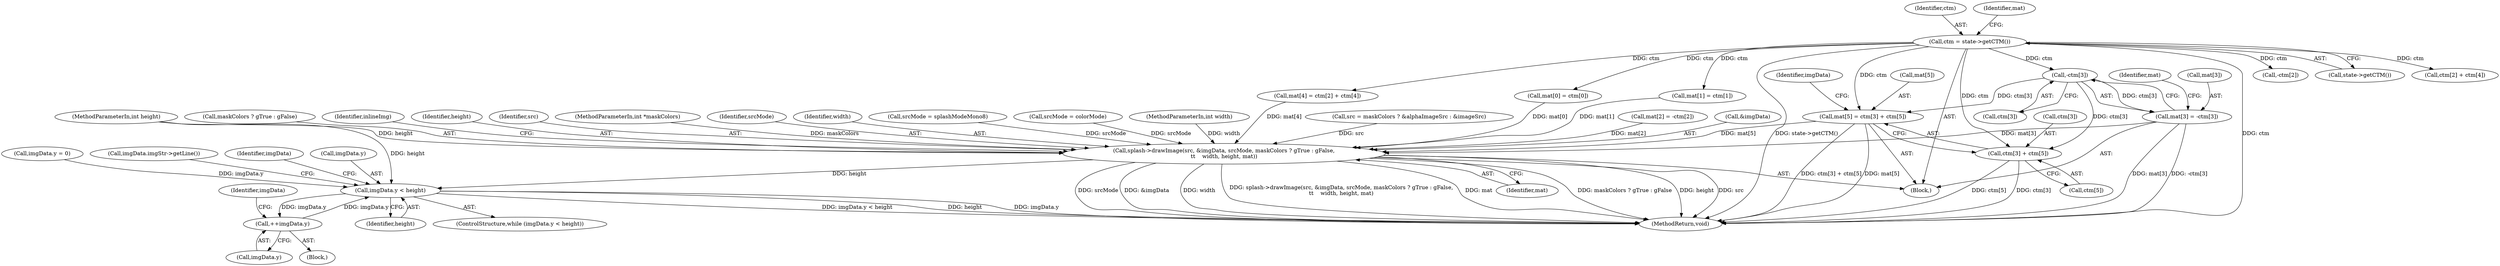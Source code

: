digraph "0_poppler_7b2d314a61fd0e12f47c62996cb49ec0d1ba747a_10@array" {
"1000150" [label="(Call,-ctm[3])"];
"1000121" [label="(Call,ctm = state->getCTM())"];
"1000146" [label="(Call,mat[3] = -ctm[3])"];
"1000534" [label="(Call,splash->drawImage(src, &imgData, srcMode, maskColors ? gTrue : gFalse,\n\t\t    width, height, mat))"];
"1000550" [label="(Call,imgData.y < height)"];
"1000557" [label="(Call,++imgData.y)"];
"1000165" [label="(Call,mat[5] = ctm[3] + ctm[5])"];
"1000169" [label="(Call,ctm[3] + ctm[5])"];
"1000556" [label="(Call,imgData.imgStr->getLine())"];
"1000109" [label="(Block,)"];
"1000142" [label="(Call,-ctm[2])"];
"1000558" [label="(Call,imgData.y)"];
"1000563" [label="(Identifier,imgData)"];
"1000539" [label="(Call,maskColors ? gTrue : gFalse)"];
"1000138" [label="(Call,mat[2] = -ctm[2])"];
"1000170" [label="(Call,ctm[3])"];
"1000151" [label="(Call,ctm[3])"];
"1000547" [label="(Identifier,inlineImg)"];
"1000545" [label="(Identifier,mat)"];
"1000557" [label="(Call,++imgData.y)"];
"1000554" [label="(Identifier,height)"];
"1000166" [label="(Call,mat[5])"];
"1000551" [label="(Call,imgData.y)"];
"1000569" [label="(MethodReturn,void)"];
"1000526" [label="(Call,src = maskColors ? &alphaImageSrc : &imageSrc)"];
"1000124" [label="(Call,mat[0] = ctm[0])"];
"1000178" [label="(Identifier,imgData)"];
"1000534" [label="(Call,splash->drawImage(src, &imgData, srcMode, maskColors ? gTrue : gFalse,\n\t\t    width, height, mat))"];
"1000173" [label="(Call,ctm[5])"];
"1000123" [label="(Call,state->getCTM())"];
"1000555" [label="(Block,)"];
"1000536" [label="(Call,&imgData)"];
"1000147" [label="(Call,mat[3])"];
"1000208" [label="(Call,imgData.y = 0)"];
"1000156" [label="(Identifier,mat)"];
"1000552" [label="(Identifier,imgData)"];
"1000150" [label="(Call,-ctm[3])"];
"1000131" [label="(Call,mat[1] = ctm[1])"];
"1000550" [label="(Call,imgData.y < height)"];
"1000165" [label="(Call,mat[5] = ctm[3] + ctm[5])"];
"1000158" [label="(Call,ctm[2] + ctm[4])"];
"1000544" [label="(Identifier,height)"];
"1000535" [label="(Identifier,src)"];
"1000107" [label="(MethodParameterIn,int *maskColors)"];
"1000538" [label="(Identifier,srcMode)"];
"1000543" [label="(Identifier,width)"];
"1000518" [label="(Call,srcMode = splashModeMono8)"];
"1000523" [label="(Call,srcMode = colorMode)"];
"1000169" [label="(Call,ctm[3] + ctm[5])"];
"1000122" [label="(Identifier,ctm)"];
"1000154" [label="(Call,mat[4] = ctm[2] + ctm[4])"];
"1000549" [label="(ControlStructure,while (imgData.y < height))"];
"1000146" [label="(Call,mat[3] = -ctm[3])"];
"1000126" [label="(Identifier,mat)"];
"1000104" [label="(MethodParameterIn,int width)"];
"1000105" [label="(MethodParameterIn,int height)"];
"1000121" [label="(Call,ctm = state->getCTM())"];
"1000150" -> "1000146"  [label="AST: "];
"1000150" -> "1000151"  [label="CFG: "];
"1000151" -> "1000150"  [label="AST: "];
"1000146" -> "1000150"  [label="CFG: "];
"1000150" -> "1000146"  [label="DDG: ctm[3]"];
"1000121" -> "1000150"  [label="DDG: ctm"];
"1000150" -> "1000165"  [label="DDG: ctm[3]"];
"1000150" -> "1000169"  [label="DDG: ctm[3]"];
"1000121" -> "1000109"  [label="AST: "];
"1000121" -> "1000123"  [label="CFG: "];
"1000122" -> "1000121"  [label="AST: "];
"1000123" -> "1000121"  [label="AST: "];
"1000126" -> "1000121"  [label="CFG: "];
"1000121" -> "1000569"  [label="DDG: state->getCTM()"];
"1000121" -> "1000569"  [label="DDG: ctm"];
"1000121" -> "1000124"  [label="DDG: ctm"];
"1000121" -> "1000131"  [label="DDG: ctm"];
"1000121" -> "1000142"  [label="DDG: ctm"];
"1000121" -> "1000154"  [label="DDG: ctm"];
"1000121" -> "1000158"  [label="DDG: ctm"];
"1000121" -> "1000165"  [label="DDG: ctm"];
"1000121" -> "1000169"  [label="DDG: ctm"];
"1000146" -> "1000109"  [label="AST: "];
"1000147" -> "1000146"  [label="AST: "];
"1000156" -> "1000146"  [label="CFG: "];
"1000146" -> "1000569"  [label="DDG: -ctm[3]"];
"1000146" -> "1000569"  [label="DDG: mat[3]"];
"1000146" -> "1000534"  [label="DDG: mat[3]"];
"1000534" -> "1000109"  [label="AST: "];
"1000534" -> "1000545"  [label="CFG: "];
"1000535" -> "1000534"  [label="AST: "];
"1000536" -> "1000534"  [label="AST: "];
"1000538" -> "1000534"  [label="AST: "];
"1000539" -> "1000534"  [label="AST: "];
"1000543" -> "1000534"  [label="AST: "];
"1000544" -> "1000534"  [label="AST: "];
"1000545" -> "1000534"  [label="AST: "];
"1000547" -> "1000534"  [label="CFG: "];
"1000534" -> "1000569"  [label="DDG: &imgData"];
"1000534" -> "1000569"  [label="DDG: width"];
"1000534" -> "1000569"  [label="DDG: splash->drawImage(src, &imgData, srcMode, maskColors ? gTrue : gFalse,\n\t\t    width, height, mat)"];
"1000534" -> "1000569"  [label="DDG: mat"];
"1000534" -> "1000569"  [label="DDG: maskColors ? gTrue : gFalse"];
"1000534" -> "1000569"  [label="DDG: height"];
"1000534" -> "1000569"  [label="DDG: src"];
"1000534" -> "1000569"  [label="DDG: srcMode"];
"1000526" -> "1000534"  [label="DDG: src"];
"1000523" -> "1000534"  [label="DDG: srcMode"];
"1000518" -> "1000534"  [label="DDG: srcMode"];
"1000107" -> "1000534"  [label="DDG: maskColors"];
"1000104" -> "1000534"  [label="DDG: width"];
"1000105" -> "1000534"  [label="DDG: height"];
"1000124" -> "1000534"  [label="DDG: mat[0]"];
"1000165" -> "1000534"  [label="DDG: mat[5]"];
"1000154" -> "1000534"  [label="DDG: mat[4]"];
"1000131" -> "1000534"  [label="DDG: mat[1]"];
"1000138" -> "1000534"  [label="DDG: mat[2]"];
"1000534" -> "1000550"  [label="DDG: height"];
"1000550" -> "1000549"  [label="AST: "];
"1000550" -> "1000554"  [label="CFG: "];
"1000551" -> "1000550"  [label="AST: "];
"1000554" -> "1000550"  [label="AST: "];
"1000556" -> "1000550"  [label="CFG: "];
"1000563" -> "1000550"  [label="CFG: "];
"1000550" -> "1000569"  [label="DDG: imgData.y < height"];
"1000550" -> "1000569"  [label="DDG: height"];
"1000550" -> "1000569"  [label="DDG: imgData.y"];
"1000208" -> "1000550"  [label="DDG: imgData.y"];
"1000557" -> "1000550"  [label="DDG: imgData.y"];
"1000105" -> "1000550"  [label="DDG: height"];
"1000550" -> "1000557"  [label="DDG: imgData.y"];
"1000557" -> "1000555"  [label="AST: "];
"1000557" -> "1000558"  [label="CFG: "];
"1000558" -> "1000557"  [label="AST: "];
"1000552" -> "1000557"  [label="CFG: "];
"1000165" -> "1000109"  [label="AST: "];
"1000165" -> "1000169"  [label="CFG: "];
"1000166" -> "1000165"  [label="AST: "];
"1000169" -> "1000165"  [label="AST: "];
"1000178" -> "1000165"  [label="CFG: "];
"1000165" -> "1000569"  [label="DDG: ctm[3] + ctm[5]"];
"1000165" -> "1000569"  [label="DDG: mat[5]"];
"1000169" -> "1000173"  [label="CFG: "];
"1000170" -> "1000169"  [label="AST: "];
"1000173" -> "1000169"  [label="AST: "];
"1000169" -> "1000569"  [label="DDG: ctm[5]"];
"1000169" -> "1000569"  [label="DDG: ctm[3]"];
}
